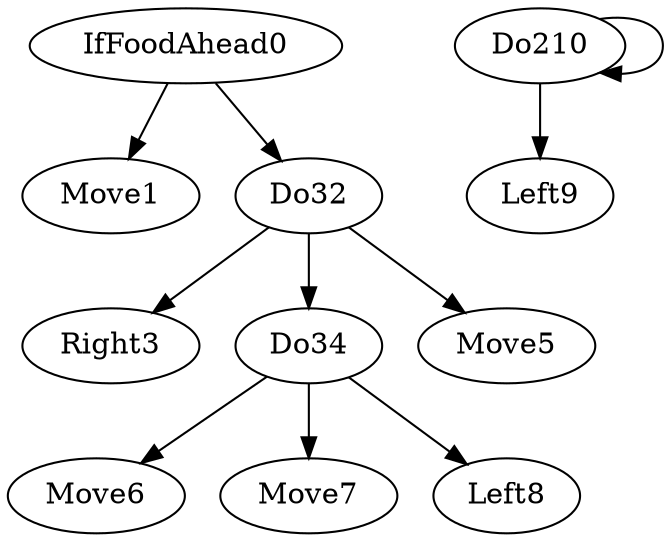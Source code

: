 digraph T {
	IfFoodAhead0 -> Move1;
	IfFoodAhead0 -> Do32;
	Do32 -> Right3;
	Do32 -> Do34;
	Do32 -> Move5;
	Do34 -> Move6;
	Do34 -> Move7;
	Do34 -> Left8;
	Do210 -> Left9;
	Do210 -> Do210;
}
